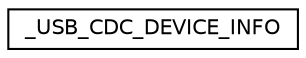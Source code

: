 digraph "Graphical Class Hierarchy"
{
  edge [fontname="Helvetica",fontsize="10",labelfontname="Helvetica",labelfontsize="10"];
  node [fontname="Helvetica",fontsize="10",shape=record];
  rankdir="LR";
  Node1 [label="_USB_CDC_DEVICE_INFO",height=0.2,width=0.4,color="black", fillcolor="white", style="filled",URL="$struct___u_s_b___c_d_c___d_e_v_i_c_e___i_n_f_o.html"];
}

